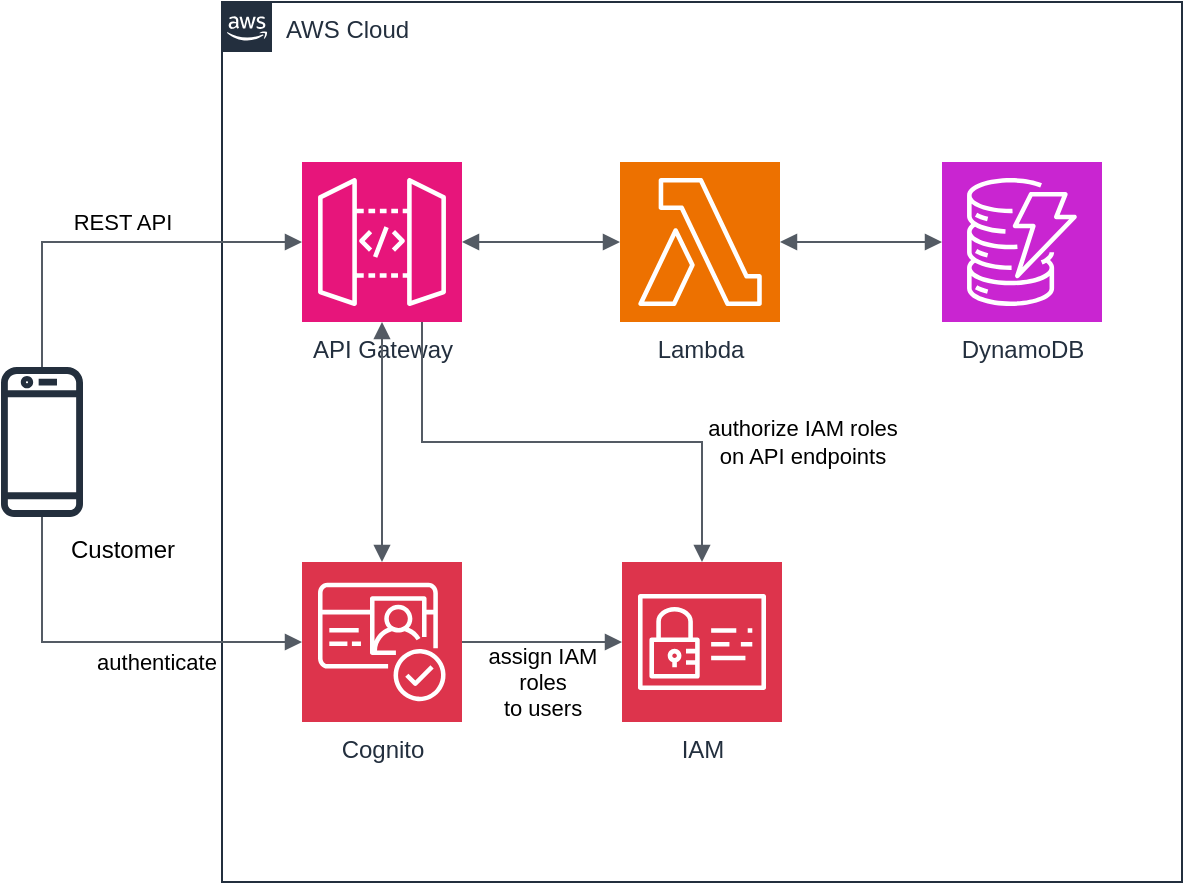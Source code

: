 <mxfile version="26.0.16">
  <diagram name="ApplicationArchitecture" id="cxsIXpJFobwUAGakm-Dm">
    <mxGraphModel dx="706" dy="510" grid="1" gridSize="10" guides="1" tooltips="1" connect="1" arrows="1" fold="1" page="1" pageScale="1" pageWidth="827" pageHeight="1169" math="0" shadow="0">
      <root>
        <mxCell id="0" />
        <mxCell id="1" parent="0" />
        <mxCell id="2QLBQszDF9c0XojiMuGC-6" value="AWS Cloud" style="points=[[0,0],[0.25,0],[0.5,0],[0.75,0],[1,0],[1,0.25],[1,0.5],[1,0.75],[1,1],[0.75,1],[0.5,1],[0.25,1],[0,1],[0,0.75],[0,0.5],[0,0.25]];outlineConnect=0;gradientColor=none;html=1;whiteSpace=wrap;fontSize=12;fontStyle=0;container=1;pointerEvents=0;collapsible=0;recursiveResize=0;shape=mxgraph.aws4.group;grIcon=mxgraph.aws4.group_aws_cloud_alt;strokeColor=#232F3E;fillColor=none;verticalAlign=top;align=left;spacingLeft=30;fontColor=#232F3E;dashed=0;" parent="1" vertex="1">
          <mxGeometry x="160" y="120" width="480" height="440" as="geometry" />
        </mxCell>
        <mxCell id="2QLBQszDF9c0XojiMuGC-7" value="Cognito" style="sketch=0;points=[[0,0,0],[0.25,0,0],[0.5,0,0],[0.75,0,0],[1,0,0],[0,1,0],[0.25,1,0],[0.5,1,0],[0.75,1,0],[1,1,0],[0,0.25,0],[0,0.5,0],[0,0.75,0],[1,0.25,0],[1,0.5,0],[1,0.75,0]];outlineConnect=0;fontColor=#232F3E;fillColor=#DD344C;strokeColor=#ffffff;dashed=0;verticalLabelPosition=bottom;verticalAlign=top;align=center;html=1;fontSize=12;fontStyle=0;aspect=fixed;shape=mxgraph.aws4.resourceIcon;resIcon=mxgraph.aws4.cognito;" parent="2QLBQszDF9c0XojiMuGC-6" vertex="1">
          <mxGeometry x="40" y="280" width="80" height="80" as="geometry" />
        </mxCell>
        <mxCell id="2QLBQszDF9c0XojiMuGC-4" value="API Gateway" style="sketch=0;points=[[0,0,0],[0.25,0,0],[0.5,0,0],[0.75,0,0],[1,0,0],[0,1,0],[0.25,1,0],[0.5,1,0],[0.75,1,0],[1,1,0],[0,0.25,0],[0,0.5,0],[0,0.75,0],[1,0.25,0],[1,0.5,0],[1,0.75,0]];outlineConnect=0;fontColor=#232F3E;fillColor=#E7157B;strokeColor=#ffffff;dashed=0;verticalLabelPosition=bottom;verticalAlign=top;align=center;html=1;fontSize=12;fontStyle=0;aspect=fixed;shape=mxgraph.aws4.resourceIcon;resIcon=mxgraph.aws4.api_gateway;" parent="2QLBQszDF9c0XojiMuGC-6" vertex="1">
          <mxGeometry x="40" y="80" width="80" height="80" as="geometry" />
        </mxCell>
        <mxCell id="2QLBQszDF9c0XojiMuGC-2" value="Lambda" style="sketch=0;points=[[0,0,0],[0.25,0,0],[0.5,0,0],[0.75,0,0],[1,0,0],[0,1,0],[0.25,1,0],[0.5,1,0],[0.75,1,0],[1,1,0],[0,0.25,0],[0,0.5,0],[0,0.75,0],[1,0.25,0],[1,0.5,0],[1,0.75,0]];outlineConnect=0;fontColor=#232F3E;fillColor=#ED7100;strokeColor=#ffffff;dashed=0;verticalLabelPosition=bottom;verticalAlign=top;align=center;html=1;fontSize=12;fontStyle=0;aspect=fixed;shape=mxgraph.aws4.resourceIcon;resIcon=mxgraph.aws4.lambda;" parent="2QLBQszDF9c0XojiMuGC-6" vertex="1">
          <mxGeometry x="199" y="80" width="80" height="80" as="geometry" />
        </mxCell>
        <mxCell id="2QLBQszDF9c0XojiMuGC-5" value="" style="html=1;endArrow=block;elbow=vertical;startArrow=block;startFill=1;endFill=1;strokeColor=#545B64;rounded=0;entryX=1;entryY=0.5;entryDx=0;entryDy=0;entryPerimeter=0;exitX=0;exitY=0.5;exitDx=0;exitDy=0;exitPerimeter=0;" parent="2QLBQszDF9c0XojiMuGC-6" source="2QLBQszDF9c0XojiMuGC-2" target="2QLBQszDF9c0XojiMuGC-4" edge="1">
          <mxGeometry width="100" relative="1" as="geometry">
            <mxPoint x="306" y="279" as="sourcePoint" />
            <mxPoint x="392" y="117" as="targetPoint" />
          </mxGeometry>
        </mxCell>
        <mxCell id="2QLBQszDF9c0XojiMuGC-1" value="DynamoDB" style="sketch=0;points=[[0,0,0],[0.25,0,0],[0.5,0,0],[0.75,0,0],[1,0,0],[0,1,0],[0.25,1,0],[0.5,1,0],[0.75,1,0],[1,1,0],[0,0.25,0],[0,0.5,0],[0,0.75,0],[1,0.25,0],[1,0.5,0],[1,0.75,0]];outlineConnect=0;fontColor=#232F3E;fillColor=#C925D1;strokeColor=#ffffff;dashed=0;verticalLabelPosition=bottom;verticalAlign=top;align=center;html=1;fontSize=12;fontStyle=0;aspect=fixed;shape=mxgraph.aws4.resourceIcon;resIcon=mxgraph.aws4.dynamodb;" parent="2QLBQszDF9c0XojiMuGC-6" vertex="1">
          <mxGeometry x="360" y="80" width="80" height="80" as="geometry" />
        </mxCell>
        <mxCell id="2QLBQszDF9c0XojiMuGC-3" value="" style="html=1;endArrow=block;elbow=vertical;startArrow=block;startFill=1;endFill=1;strokeColor=#545B64;rounded=0;entryX=0;entryY=0.5;entryDx=0;entryDy=0;entryPerimeter=0;exitX=1;exitY=0.5;exitDx=0;exitDy=0;exitPerimeter=0;" parent="2QLBQszDF9c0XojiMuGC-6" source="2QLBQszDF9c0XojiMuGC-2" target="2QLBQszDF9c0XojiMuGC-1" edge="1">
          <mxGeometry width="100" relative="1" as="geometry">
            <mxPoint x="362" y="350" as="sourcePoint" />
            <mxPoint x="462" y="350" as="targetPoint" />
          </mxGeometry>
        </mxCell>
        <mxCell id="B6ngnU44OtBHFIzyZOao-1" value="IAM" style="sketch=0;points=[[0,0,0],[0.25,0,0],[0.5,0,0],[0.75,0,0],[1,0,0],[0,1,0],[0.25,1,0],[0.5,1,0],[0.75,1,0],[1,1,0],[0,0.25,0],[0,0.5,0],[0,0.75,0],[1,0.25,0],[1,0.5,0],[1,0.75,0]];outlineConnect=0;fontColor=#232F3E;fillColor=#DD344C;strokeColor=#ffffff;dashed=0;verticalLabelPosition=bottom;verticalAlign=top;align=center;html=1;fontSize=12;fontStyle=0;aspect=fixed;shape=mxgraph.aws4.resourceIcon;resIcon=mxgraph.aws4.identity_and_access_management;" vertex="1" parent="2QLBQszDF9c0XojiMuGC-6">
          <mxGeometry x="200" y="280" width="80" height="80" as="geometry" />
        </mxCell>
        <mxCell id="B6ngnU44OtBHFIzyZOao-8" value="" style="html=1;endArrow=block;elbow=vertical;startArrow=none;startFill=0;endFill=1;strokeColor=#545B64;rounded=0;edgeStyle=orthogonalEdgeStyle;" edge="1" parent="2QLBQszDF9c0XojiMuGC-6" source="2QLBQszDF9c0XojiMuGC-7" target="B6ngnU44OtBHFIzyZOao-1">
          <mxGeometry width="100" relative="1" as="geometry">
            <mxPoint x="-80" y="267" as="sourcePoint" />
            <mxPoint x="50" y="330" as="targetPoint" />
            <Array as="points">
              <mxPoint x="130" y="320" />
              <mxPoint x="130" y="320" />
            </Array>
          </mxGeometry>
        </mxCell>
        <mxCell id="B6ngnU44OtBHFIzyZOao-14" value="assign IAM&lt;div&gt;roles&lt;div&gt;to users&lt;/div&gt;&lt;/div&gt;" style="edgeLabel;html=1;align=center;verticalAlign=middle;resizable=0;points=[];" vertex="1" connectable="0" parent="B6ngnU44OtBHFIzyZOao-8">
          <mxGeometry x="-0.207" relative="1" as="geometry">
            <mxPoint x="8" y="20" as="offset" />
          </mxGeometry>
        </mxCell>
        <mxCell id="B6ngnU44OtBHFIzyZOao-11" value="" style="html=1;endArrow=block;elbow=vertical;startArrow=block;startFill=1;endFill=1;strokeColor=#545B64;rounded=0;edgeStyle=orthogonalEdgeStyle;exitX=0.5;exitY=1;exitDx=0;exitDy=0;exitPerimeter=0;entryX=0.5;entryY=0;entryDx=0;entryDy=0;entryPerimeter=0;" edge="1" parent="2QLBQszDF9c0XojiMuGC-6" source="2QLBQszDF9c0XojiMuGC-4" target="2QLBQszDF9c0XojiMuGC-7">
          <mxGeometry width="100" relative="1" as="geometry">
            <mxPoint x="130" y="330" as="sourcePoint" />
            <mxPoint x="210" y="330" as="targetPoint" />
            <Array as="points" />
          </mxGeometry>
        </mxCell>
        <mxCell id="B6ngnU44OtBHFIzyZOao-12" value="" style="html=1;endArrow=block;elbow=vertical;startArrow=none;startFill=0;endFill=1;strokeColor=#545B64;rounded=0;edgeStyle=orthogonalEdgeStyle;exitX=0.75;exitY=1;exitDx=0;exitDy=0;exitPerimeter=0;" edge="1" parent="2QLBQszDF9c0XojiMuGC-6" source="2QLBQszDF9c0XojiMuGC-4" target="B6ngnU44OtBHFIzyZOao-1">
          <mxGeometry width="100" relative="1" as="geometry">
            <mxPoint x="90" y="170" as="sourcePoint" />
            <mxPoint x="90" y="290" as="targetPoint" />
            <Array as="points" />
          </mxGeometry>
        </mxCell>
        <mxCell id="B6ngnU44OtBHFIzyZOao-13" value="authorize IAM roles&lt;div&gt;on API endpoints&lt;/div&gt;" style="edgeLabel;html=1;align=center;verticalAlign=middle;resizable=0;points=[];" vertex="1" connectable="0" parent="B6ngnU44OtBHFIzyZOao-12">
          <mxGeometry x="0.215" y="1" relative="1" as="geometry">
            <mxPoint x="92" y="1" as="offset" />
          </mxGeometry>
        </mxCell>
        <mxCell id="C-xZquCCsbqnaSMmnZ5g-5" value="" style="sketch=0;outlineConnect=0;fontColor=#232F3E;gradientColor=none;fillColor=#232F3D;strokeColor=none;dashed=0;verticalLabelPosition=bottom;verticalAlign=top;align=center;html=1;fontSize=12;fontStyle=0;aspect=fixed;pointerEvents=1;shape=mxgraph.aws4.mobile_client;" parent="1" vertex="1">
          <mxGeometry x="49.5" y="301" width="41" height="78" as="geometry" />
        </mxCell>
        <mxCell id="oS1Of7tDesMdcTnWgz3V-1" value="Customer" style="text;html=1;align=center;verticalAlign=middle;resizable=0;points=[];autosize=1;strokeColor=none;fillColor=none;" parent="1" vertex="1">
          <mxGeometry x="70" y="379" width="80" height="30" as="geometry" />
        </mxCell>
        <mxCell id="B6ngnU44OtBHFIzyZOao-6" value="" style="html=1;endArrow=block;elbow=vertical;startArrow=none;startFill=0;endFill=1;strokeColor=#545B64;rounded=0;entryX=0;entryY=0.5;entryDx=0;entryDy=0;entryPerimeter=0;edgeStyle=orthogonalEdgeStyle;" edge="1" parent="1" source="C-xZquCCsbqnaSMmnZ5g-5" target="2QLBQszDF9c0XojiMuGC-4">
          <mxGeometry width="100" relative="1" as="geometry">
            <mxPoint x="449" y="250" as="sourcePoint" />
            <mxPoint x="530" y="250" as="targetPoint" />
            <Array as="points">
              <mxPoint x="70" y="240" />
            </Array>
          </mxGeometry>
        </mxCell>
        <mxCell id="B6ngnU44OtBHFIzyZOao-10" value="REST API" style="edgeLabel;html=1;align=center;verticalAlign=middle;resizable=0;points=[];" vertex="1" connectable="0" parent="B6ngnU44OtBHFIzyZOao-6">
          <mxGeometry x="-0.059" y="2" relative="1" as="geometry">
            <mxPoint x="12" y="-8" as="offset" />
          </mxGeometry>
        </mxCell>
        <mxCell id="B6ngnU44OtBHFIzyZOao-7" value="" style="html=1;endArrow=block;elbow=vertical;startArrow=none;startFill=0;endFill=1;strokeColor=#545B64;rounded=0;edgeStyle=orthogonalEdgeStyle;" edge="1" parent="1" source="C-xZquCCsbqnaSMmnZ5g-5" target="2QLBQszDF9c0XojiMuGC-7">
          <mxGeometry width="100" relative="1" as="geometry">
            <mxPoint x="80" y="313" as="sourcePoint" />
            <mxPoint x="210" y="250" as="targetPoint" />
            <Array as="points">
              <mxPoint x="70" y="440" />
            </Array>
          </mxGeometry>
        </mxCell>
        <mxCell id="B6ngnU44OtBHFIzyZOao-9" value="authenticate" style="edgeLabel;html=1;align=center;verticalAlign=middle;resizable=0;points=[];" vertex="1" connectable="0" parent="B6ngnU44OtBHFIzyZOao-7">
          <mxGeometry x="0.237" relative="1" as="geometry">
            <mxPoint y="10" as="offset" />
          </mxGeometry>
        </mxCell>
      </root>
    </mxGraphModel>
  </diagram>
</mxfile>
